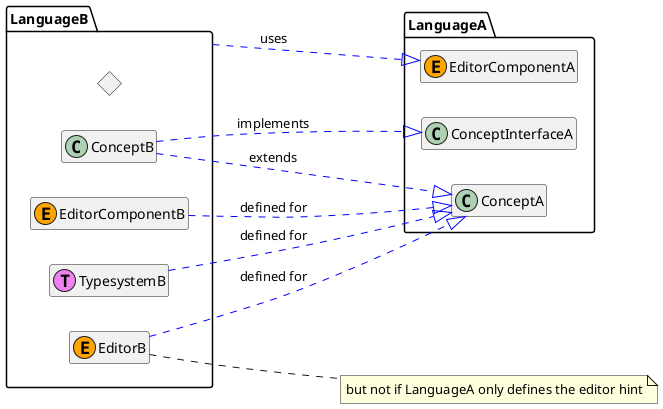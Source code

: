 @startuml
left to right direction

package LanguageA {
  class ConceptA
  class ConceptInterfaceA
  class EditorComponentA <<E,orange>>
}

package LanguageB {
  diamond LanguageB
  class ConceptB
  class EditorB <<E,orange>>
  class EditorComponentB <<E,orange>>
  class TypesystemB <<T,violet>>
}
 
ConceptB .[#blue].|> ConceptA:extends
ConceptB .[#blue].|> ConceptInterfaceA:implements
 
EditorB .[#blue].|> ConceptA:defined for
note right of EditorB
but not if LanguageA only defines the editor hint
end note
EditorComponentB .[#blue].|> ConceptA:defined for

LanguageB .[#blue].|> EditorComponentA: uses

TypesystemB .[#blue].|> ConceptA:defined for

hide empty members

@enduml